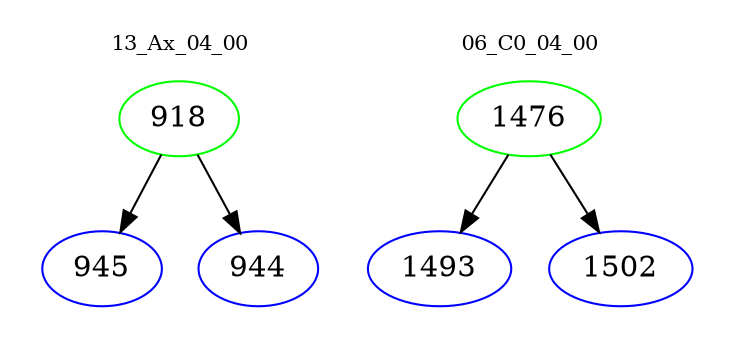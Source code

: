 digraph{
subgraph cluster_0 {
color = white
label = "13_Ax_04_00";
fontsize=10;
T0_918 [label="918", color="green"]
T0_918 -> T0_945 [color="black"]
T0_945 [label="945", color="blue"]
T0_918 -> T0_944 [color="black"]
T0_944 [label="944", color="blue"]
}
subgraph cluster_1 {
color = white
label = "06_C0_04_00";
fontsize=10;
T1_1476 [label="1476", color="green"]
T1_1476 -> T1_1493 [color="black"]
T1_1493 [label="1493", color="blue"]
T1_1476 -> T1_1502 [color="black"]
T1_1502 [label="1502", color="blue"]
}
}
